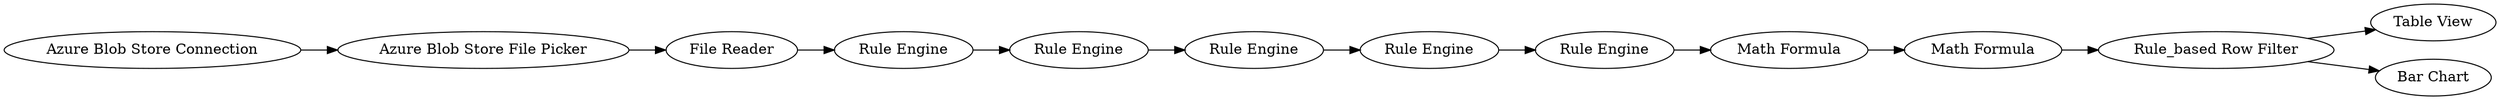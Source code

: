 digraph {
	"1313422617095766555_14" [label="Table View"]
	"1313422617095766555_2" [label="Azure Blob Store File Picker"]
	"1313422617095766555_1" [label="Azure Blob Store Connection"]
	"1313422617095766555_5" [label="Rule Engine"]
	"1313422617095766555_8" [label="Rule Engine"]
	"1313422617095766555_10" [label="Math Formula"]
	"1313422617095766555_11" [label="Math Formula"]
	"1313422617095766555_12" [label="Rule_based Row Filter"]
	"1313422617095766555_7" [label="Rule Engine"]
	"1313422617095766555_9" [label="Rule Engine"]
	"1313422617095766555_4" [label="File Reader"]
	"1313422617095766555_13" [label="Bar Chart"]
	"1313422617095766555_6" [label="Rule Engine"]
	"1313422617095766555_12" -> "1313422617095766555_13"
	"1313422617095766555_6" -> "1313422617095766555_7"
	"1313422617095766555_11" -> "1313422617095766555_12"
	"1313422617095766555_1" -> "1313422617095766555_2"
	"1313422617095766555_10" -> "1313422617095766555_11"
	"1313422617095766555_7" -> "1313422617095766555_8"
	"1313422617095766555_12" -> "1313422617095766555_14"
	"1313422617095766555_8" -> "1313422617095766555_9"
	"1313422617095766555_5" -> "1313422617095766555_6"
	"1313422617095766555_9" -> "1313422617095766555_10"
	"1313422617095766555_4" -> "1313422617095766555_5"
	"1313422617095766555_2" -> "1313422617095766555_4"
	rankdir=LR
}
